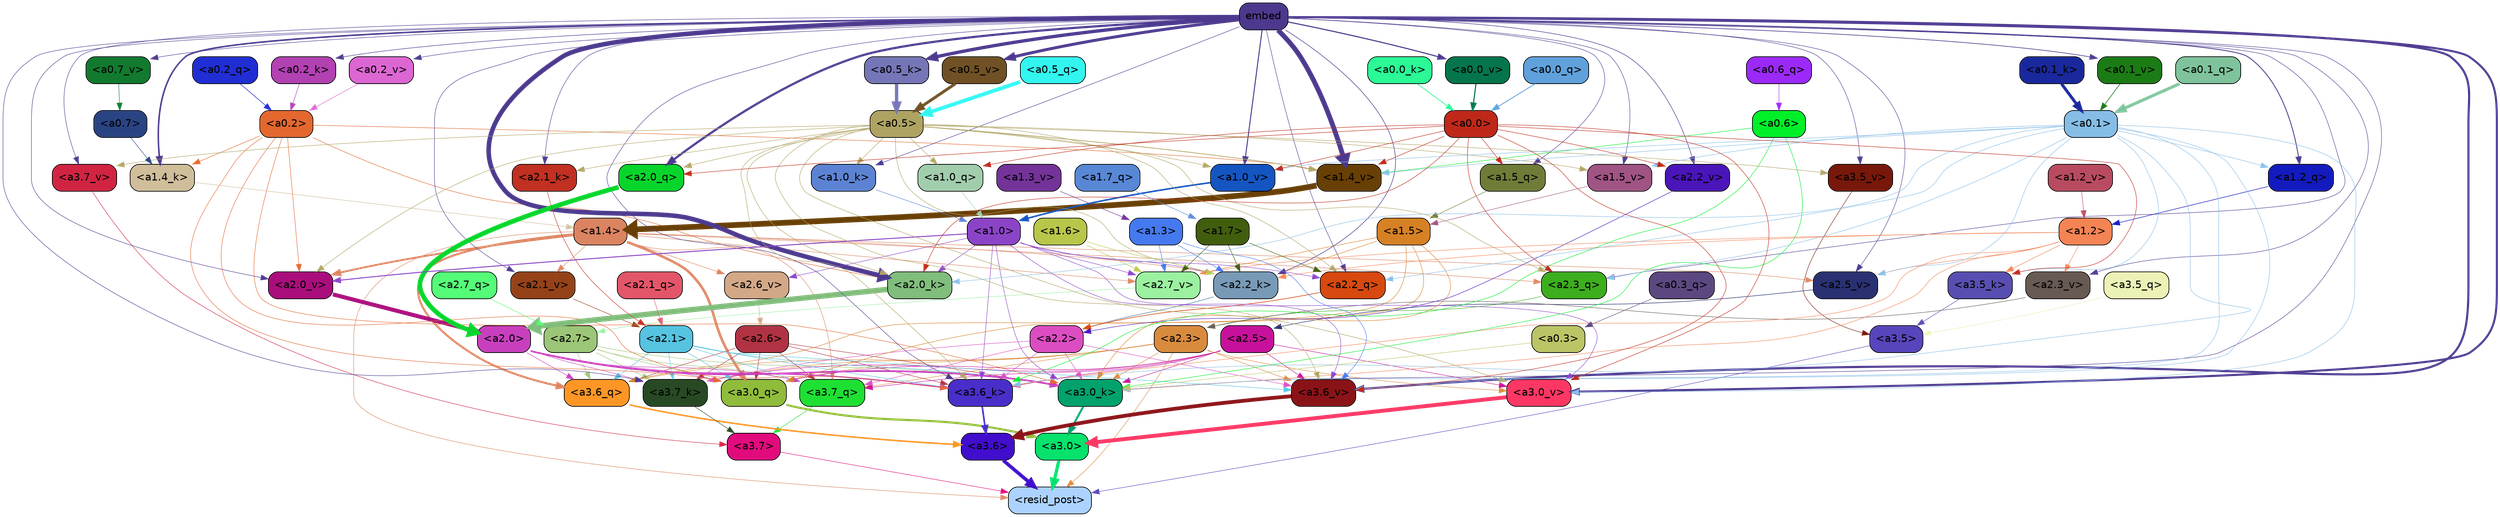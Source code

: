 strict digraph "" {
	graph [bgcolor=transparent,
		layout=dot,
		overlap=false,
		splines=true
	];
	"<a3.7>"	[color=black,
		fillcolor="#e20b7d",
		fontname=Helvetica,
		shape=box,
		style="filled, rounded"];
	"<resid_post>"	[color=black,
		fillcolor="#acd2ff",
		fontname=Helvetica,
		shape=box,
		style="filled, rounded"];
	"<a3.7>" -> "<resid_post>"	[color="#e20b7d",
		penwidth=0.6];
	"<a3.6>"	[color=black,
		fillcolor="#400ecc",
		fontname=Helvetica,
		shape=box,
		style="filled, rounded"];
	"<a3.6>" -> "<resid_post>"	[color="#400ecc",
		penwidth=4.646730065345764];
	"<a3.5>"	[color=black,
		fillcolor="#5745bb",
		fontname=Helvetica,
		shape=box,
		style="filled, rounded"];
	"<a3.5>" -> "<resid_post>"	[color="#5745bb",
		penwidth=0.6];
	"<a3.0>"	[color=black,
		fillcolor="#06e26c",
		fontname=Helvetica,
		shape=box,
		style="filled, rounded"];
	"<a3.0>" -> "<resid_post>"	[color="#06e26c",
		penwidth=4.323132634162903];
	"<a2.3>"	[color=black,
		fillcolor="#d98b3d",
		fontname=Helvetica,
		shape=box,
		style="filled, rounded"];
	"<a2.3>" -> "<resid_post>"	[color="#d98b3d",
		penwidth=0.6];
	"<a3.7_q>"	[color=black,
		fillcolor="#1ee033",
		fontname=Helvetica,
		shape=box,
		style="filled, rounded"];
	"<a2.3>" -> "<a3.7_q>"	[color="#d98b3d",
		penwidth=0.6];
	"<a3.6_q>"	[color=black,
		fillcolor="#fe9626",
		fontname=Helvetica,
		shape=box,
		style="filled, rounded"];
	"<a2.3>" -> "<a3.6_q>"	[color="#d98b3d",
		penwidth=0.6];
	"<a3.0_q>"	[color=black,
		fillcolor="#90bc3b",
		fontname=Helvetica,
		shape=box,
		style="filled, rounded"];
	"<a2.3>" -> "<a3.0_q>"	[color="#d98b3d",
		penwidth=0.6];
	"<a3.7_k>"	[color=black,
		fillcolor="#274923",
		fontname=Helvetica,
		shape=box,
		style="filled, rounded"];
	"<a2.3>" -> "<a3.7_k>"	[color="#d98b3d",
		penwidth=0.6];
	"<a3.0_k>"	[color=black,
		fillcolor="#01a26c",
		fontname=Helvetica,
		shape=box,
		style="filled, rounded"];
	"<a2.3>" -> "<a3.0_k>"	[color="#d98b3d",
		penwidth=0.6];
	"<a3.6_v>"	[color=black,
		fillcolor="#8a1317",
		fontname=Helvetica,
		shape=box,
		style="filled, rounded"];
	"<a2.3>" -> "<a3.6_v>"	[color="#d98b3d",
		penwidth=0.6];
	"<a3.0_v>"	[color=black,
		fillcolor="#fc3764",
		fontname=Helvetica,
		shape=box,
		style="filled, rounded"];
	"<a2.3>" -> "<a3.0_v>"	[color="#d98b3d",
		penwidth=0.6];
	"<a1.4>"	[color=black,
		fillcolor="#db8461",
		fontname=Helvetica,
		shape=box,
		style="filled, rounded"];
	"<a1.4>" -> "<resid_post>"	[color="#db8461",
		penwidth=0.6];
	"<a1.4>" -> "<a3.7_q>"	[color="#db8461",
		penwidth=0.6];
	"<a1.4>" -> "<a3.6_q>"	[color="#db8461",
		penwidth=2.700703263282776];
	"<a1.4>" -> "<a3.0_q>"	[color="#db8461",
		penwidth=3.34255850315094];
	"<a2.3_q>"	[color=black,
		fillcolor="#3dae1e",
		fontname=Helvetica,
		shape=box,
		style="filled, rounded"];
	"<a1.4>" -> "<a2.3_q>"	[color="#db8461",
		penwidth=0.6];
	"<a2.2_k>"	[color=black,
		fillcolor="#789ab7",
		fontname=Helvetica,
		shape=box,
		style="filled, rounded"];
	"<a1.4>" -> "<a2.2_k>"	[color="#db8461",
		penwidth=0.6];
	"<a2.7_v>"	[color=black,
		fillcolor="#9bf1a0",
		fontname=Helvetica,
		shape=box,
		style="filled, rounded"];
	"<a1.4>" -> "<a2.7_v>"	[color="#db8461",
		penwidth=0.6];
	"<a2.6_v>"	[color=black,
		fillcolor="#d3a887",
		fontname=Helvetica,
		shape=box,
		style="filled, rounded"];
	"<a1.4>" -> "<a2.6_v>"	[color="#db8461",
		penwidth=0.6];
	"<a2.5_v>"	[color=black,
		fillcolor="#2a3173",
		fontname=Helvetica,
		shape=box,
		style="filled, rounded"];
	"<a1.4>" -> "<a2.5_v>"	[color="#db8461",
		penwidth=0.6];
	"<a2.1_v>"	[color=black,
		fillcolor="#954219",
		fontname=Helvetica,
		shape=box,
		style="filled, rounded"];
	"<a1.4>" -> "<a2.1_v>"	[color="#db8461",
		penwidth=0.6];
	"<a2.0_v>"	[color=black,
		fillcolor="#aa0e7c",
		fontname=Helvetica,
		shape=box,
		style="filled, rounded"];
	"<a1.4>" -> "<a2.0_v>"	[color="#db8461",
		penwidth=2.387977123260498];
	"<a3.7_q>" -> "<a3.7>"	[color="#1ee033",
		penwidth=0.6];
	"<a3.6_q>" -> "<a3.6>"	[color="#fe9626",
		penwidth=2.03758105635643];
	"<a3.5_q>"	[color=black,
		fillcolor="#ecf1b6",
		fontname=Helvetica,
		shape=box,
		style="filled, rounded"];
	"<a3.5_q>" -> "<a3.5>"	[color="#ecf1b6",
		penwidth=0.6];
	"<a3.0_q>" -> "<a3.0>"	[color="#90bc3b",
		penwidth=2.8638100624084473];
	"<a3.7_k>" -> "<a3.7>"	[color="#274923",
		penwidth=0.6];
	"<a3.6_k>"	[color=black,
		fillcolor="#492eca",
		fontname=Helvetica,
		shape=box,
		style="filled, rounded"];
	"<a3.6_k>" -> "<a3.6>"	[color="#492eca",
		penwidth=2.174198240041733];
	"<a3.5_k>"	[color=black,
		fillcolor="#584eb1",
		fontname=Helvetica,
		shape=box,
		style="filled, rounded"];
	"<a3.5_k>" -> "<a3.5>"	[color="#584eb1",
		penwidth=0.6];
	"<a3.0_k>" -> "<a3.0>"	[color="#01a26c",
		penwidth=2.6274144649505615];
	"<a3.7_v>"	[color=black,
		fillcolor="#d12443",
		fontname=Helvetica,
		shape=box,
		style="filled, rounded"];
	"<a3.7_v>" -> "<a3.7>"	[color="#d12443",
		penwidth=0.6];
	"<a3.6_v>" -> "<a3.6>"	[color="#8a1317",
		penwidth=5.002329230308533];
	"<a3.5_v>"	[color=black,
		fillcolor="#77180b",
		fontname=Helvetica,
		shape=box,
		style="filled, rounded"];
	"<a3.5_v>" -> "<a3.5>"	[color="#77180b",
		penwidth=0.6];
	"<a3.0_v>" -> "<a3.0>"	[color="#fc3764",
		penwidth=5.188832879066467];
	"<a2.7>"	[color=black,
		fillcolor="#9cc677",
		fontname=Helvetica,
		shape=box,
		style="filled, rounded"];
	"<a2.7>" -> "<a3.7_q>"	[color="#9cc677",
		penwidth=0.6];
	"<a2.7>" -> "<a3.6_q>"	[color="#9cc677",
		penwidth=0.6];
	"<a2.7>" -> "<a3.0_q>"	[color="#9cc677",
		penwidth=0.6];
	"<a2.7>" -> "<a3.7_k>"	[color="#9cc677",
		penwidth=0.6];
	"<a2.7>" -> "<a3.0_k>"	[color="#9cc677",
		penwidth=0.6];
	"<a2.6>"	[color=black,
		fillcolor="#b13343",
		fontname=Helvetica,
		shape=box,
		style="filled, rounded"];
	"<a2.6>" -> "<a3.7_q>"	[color="#b13343",
		penwidth=0.6];
	"<a2.6>" -> "<a3.6_q>"	[color="#b13343",
		penwidth=0.6];
	"<a2.6>" -> "<a3.0_q>"	[color="#b13343",
		penwidth=0.6];
	"<a2.6>" -> "<a3.7_k>"	[color="#b13343",
		penwidth=0.6];
	"<a2.6>" -> "<a3.6_k>"	[color="#b13343",
		penwidth=0.6];
	"<a2.6>" -> "<a3.0_k>"	[color="#b13343",
		penwidth=0.6];
	"<a2.5>"	[color=black,
		fillcolor="#c7119b",
		fontname=Helvetica,
		shape=box,
		style="filled, rounded"];
	"<a2.5>" -> "<a3.7_q>"	[color="#c7119b",
		penwidth=0.6];
	"<a2.5>" -> "<a3.0_q>"	[color="#c7119b",
		penwidth=0.6];
	"<a2.5>" -> "<a3.7_k>"	[color="#c7119b",
		penwidth=0.6];
	"<a2.5>" -> "<a3.6_k>"	[color="#c7119b",
		penwidth=0.6];
	"<a2.5>" -> "<a3.0_k>"	[color="#c7119b",
		penwidth=0.6];
	"<a2.5>" -> "<a3.6_v>"	[color="#c7119b",
		penwidth=0.6];
	"<a2.5>" -> "<a3.0_v>"	[color="#c7119b",
		penwidth=0.6];
	"<a2.2>"	[color=black,
		fillcolor="#dc4dc2",
		fontname=Helvetica,
		shape=box,
		style="filled, rounded"];
	"<a2.2>" -> "<a3.7_q>"	[color="#dc4dc2",
		penwidth=0.6];
	"<a2.2>" -> "<a3.7_k>"	[color="#dc4dc2",
		penwidth=0.6];
	"<a2.2>" -> "<a3.6_k>"	[color="#dc4dc2",
		penwidth=0.6];
	"<a2.2>" -> "<a3.0_k>"	[color="#dc4dc2",
		penwidth=0.6];
	"<a2.2>" -> "<a3.6_v>"	[color="#dc4dc2",
		penwidth=0.6];
	"<a2.1>"	[color=black,
		fillcolor="#56c3e1",
		fontname=Helvetica,
		shape=box,
		style="filled, rounded"];
	"<a2.1>" -> "<a3.7_q>"	[color="#56c3e1",
		penwidth=0.6];
	"<a2.1>" -> "<a3.6_q>"	[color="#56c3e1",
		penwidth=0.6];
	"<a2.1>" -> "<a3.0_q>"	[color="#56c3e1",
		penwidth=0.6];
	"<a2.1>" -> "<a3.7_k>"	[color="#56c3e1",
		penwidth=0.6];
	"<a2.1>" -> "<a3.6_k>"	[color="#56c3e1",
		penwidth=0.6];
	"<a2.1>" -> "<a3.0_k>"	[color="#56c3e1",
		penwidth=0.6];
	"<a2.1>" -> "<a3.6_v>"	[color="#56c3e1",
		penwidth=0.6];
	"<a2.0>"	[color=black,
		fillcolor="#c83fbe",
		fontname=Helvetica,
		shape=box,
		style="filled, rounded"];
	"<a2.0>" -> "<a3.7_q>"	[color="#c83fbe",
		penwidth=0.6];
	"<a2.0>" -> "<a3.6_q>"	[color="#c83fbe",
		penwidth=0.6];
	"<a2.0>" -> "<a3.0_q>"	[color="#c83fbe",
		penwidth=0.6];
	"<a2.0>" -> "<a3.7_k>"	[color="#c83fbe",
		penwidth=0.6];
	"<a2.0>" -> "<a3.6_k>"	[color="#c83fbe",
		penwidth=1.6454488784074783];
	"<a2.0>" -> "<a3.0_k>"	[color="#c83fbe",
		penwidth=2.2218968719244003];
	"<a1.5>"	[color=black,
		fillcolor="#d78125",
		fontname=Helvetica,
		shape=box,
		style="filled, rounded"];
	"<a1.5>" -> "<a3.6_q>"	[color="#d78125",
		penwidth=0.6];
	"<a1.5>" -> "<a3.0_q>"	[color="#d78125",
		penwidth=0.6];
	"<a1.5>" -> "<a3.0_k>"	[color="#d78125",
		penwidth=0.6];
	"<a1.5>" -> "<a2.2_k>"	[color="#d78125",
		penwidth=0.6];
	"<a1.5>" -> "<a2.7_v>"	[color="#d78125",
		penwidth=0.6];
	"<a0.2>"	[color=black,
		fillcolor="#e4672e",
		fontname=Helvetica,
		shape=box,
		style="filled, rounded"];
	"<a0.2>" -> "<a3.0_q>"	[color="#e4672e",
		penwidth=0.6];
	"<a0.2>" -> "<a3.6_k>"	[color="#e4672e",
		penwidth=0.6];
	"<a0.2>" -> "<a3.0_k>"	[color="#e4672e",
		penwidth=0.6];
	"<a2.0_k>"	[color=black,
		fillcolor="#81bd7c",
		fontname=Helvetica,
		shape=box,
		style="filled, rounded"];
	"<a0.2>" -> "<a2.0_k>"	[color="#e4672e",
		penwidth=0.6];
	"<a0.2>" -> "<a2.0_v>"	[color="#e4672e",
		penwidth=0.6];
	"<a1.4_k>"	[color=black,
		fillcolor="#d0be9b",
		fontname=Helvetica,
		shape=box,
		style="filled, rounded"];
	"<a0.2>" -> "<a1.4_k>"	[color="#e4672e",
		penwidth=0.6];
	"<a1.4_v>"	[color=black,
		fillcolor="#683f05",
		fontname=Helvetica,
		shape=box,
		style="filled, rounded"];
	"<a0.2>" -> "<a1.4_v>"	[color="#e4672e",
		penwidth=0.6];
	embed	[color=black,
		fillcolor="#4c398e",
		fontname=Helvetica,
		shape=box,
		style="filled, rounded"];
	embed -> "<a3.7_k>"	[color="#4c398e",
		penwidth=0.6];
	embed -> "<a3.6_k>"	[color="#4c398e",
		penwidth=0.6];
	embed -> "<a3.0_k>"	[color="#4c398e",
		penwidth=0.6];
	embed -> "<a3.7_v>"	[color="#4c398e",
		penwidth=0.6];
	embed -> "<a3.6_v>"	[color="#4c398e",
		penwidth=2.8301228284835815];
	embed -> "<a3.5_v>"	[color="#4c398e",
		penwidth=0.6];
	embed -> "<a3.0_v>"	[color="#4c398e",
		penwidth=2.7660785913467407];
	embed -> "<a2.3_q>"	[color="#4c398e",
		penwidth=0.6];
	"<a2.2_q>"	[color=black,
		fillcolor="#d7490e",
		fontname=Helvetica,
		shape=box,
		style="filled, rounded"];
	embed -> "<a2.2_q>"	[color="#4c398e",
		penwidth=0.6];
	"<a2.0_q>"	[color=black,
		fillcolor="#08d52b",
		fontname=Helvetica,
		shape=box,
		style="filled, rounded"];
	embed -> "<a2.0_q>"	[color="#4c398e",
		penwidth=2.918822765350342];
	embed -> "<a2.2_k>"	[color="#4c398e",
		penwidth=0.7099294662475586];
	"<a2.1_k>"	[color=black,
		fillcolor="#c13021",
		fontname=Helvetica,
		shape=box,
		style="filled, rounded"];
	embed -> "<a2.1_k>"	[color="#4c398e",
		penwidth=0.6];
	embed -> "<a2.0_k>"	[color="#4c398e",
		penwidth=6.075345039367676];
	embed -> "<a2.5_v>"	[color="#4c398e",
		penwidth=0.6];
	"<a2.3_v>"	[color=black,
		fillcolor="#665a53",
		fontname=Helvetica,
		shape=box,
		style="filled, rounded"];
	embed -> "<a2.3_v>"	[color="#4c398e",
		penwidth=0.6];
	"<a2.2_v>"	[color=black,
		fillcolor="#4a15b9",
		fontname=Helvetica,
		shape=box,
		style="filled, rounded"];
	embed -> "<a2.2_v>"	[color="#4c398e",
		penwidth=0.6909599304199219];
	embed -> "<a2.1_v>"	[color="#4c398e",
		penwidth=0.6];
	embed -> "<a2.0_v>"	[color="#4c398e",
		penwidth=0.6];
	"<a1.5_q>"	[color=black,
		fillcolor="#6f7c38",
		fontname=Helvetica,
		shape=box,
		style="filled, rounded"];
	embed -> "<a1.5_q>"	[color="#4c398e",
		penwidth=0.6];
	"<a1.2_q>"	[color=black,
		fillcolor="#131bbf",
		fontname=Helvetica,
		shape=box,
		style="filled, rounded"];
	embed -> "<a1.2_q>"	[color="#4c398e",
		penwidth=1.1075286865234375];
	embed -> "<a1.4_k>"	[color="#4c398e",
		penwidth=2.043105125427246];
	"<a1.0_k>"	[color=black,
		fillcolor="#5c83d3",
		fontname=Helvetica,
		shape=box,
		style="filled, rounded"];
	embed -> "<a1.0_k>"	[color="#4c398e",
		penwidth=0.6];
	"<a1.5_v>"	[color=black,
		fillcolor="#a05484",
		fontname=Helvetica,
		shape=box,
		style="filled, rounded"];
	embed -> "<a1.5_v>"	[color="#4c398e",
		penwidth=0.6];
	embed -> "<a1.4_v>"	[color="#4c398e",
		penwidth=6.46385931968689];
	"<a1.0_v>"	[color=black,
		fillcolor="#1455c2",
		fontname=Helvetica,
		shape=box,
		style="filled, rounded"];
	embed -> "<a1.0_v>"	[color="#4c398e",
		penwidth=1.273291826248169];
	"<a0.5_k>"	[color=black,
		fillcolor="#7576b7",
		fontname=Helvetica,
		shape=box,
		style="filled, rounded"];
	embed -> "<a0.5_k>"	[color="#4c398e",
		penwidth=4.426396369934082];
	"<a0.2_k>"	[color=black,
		fillcolor="#b241b2",
		fontname=Helvetica,
		shape=box,
		style="filled, rounded"];
	embed -> "<a0.2_k>"	[color="#4c398e",
		penwidth=0.6546797752380371];
	"<a0.7_v>"	[color=black,
		fillcolor="#117a2e",
		fontname=Helvetica,
		shape=box,
		style="filled, rounded"];
	embed -> "<a0.7_v>"	[color="#4c398e",
		penwidth=0.6];
	"<a0.5_v>"	[color=black,
		fillcolor="#705125",
		fontname=Helvetica,
		shape=box,
		style="filled, rounded"];
	embed -> "<a0.5_v>"	[color="#4c398e",
		penwidth=3.920696496963501];
	"<a0.2_v>"	[color=black,
		fillcolor="#dc67d3",
		fontname=Helvetica,
		shape=box,
		style="filled, rounded"];
	embed -> "<a0.2_v>"	[color="#4c398e",
		penwidth=0.6];
	"<a0.1_v>"	[color=black,
		fillcolor="#1b7b14",
		fontname=Helvetica,
		shape=box,
		style="filled, rounded"];
	embed -> "<a0.1_v>"	[color="#4c398e",
		penwidth=0.8145098686218262];
	"<a0.0_v>"	[color=black,
		fillcolor="#05754c",
		fontname=Helvetica,
		shape=box,
		style="filled, rounded"];
	embed -> "<a0.0_v>"	[color="#4c398e",
		penwidth=1.426530361175537];
	"<a1.2>"	[color=black,
		fillcolor="#f58454",
		fontname=Helvetica,
		shape=box,
		style="filled, rounded"];
	"<a1.2>" -> "<a3.6_k>"	[color="#f58454",
		penwidth=0.6];
	"<a1.2>" -> "<a3.5_k>"	[color="#f58454",
		penwidth=0.6];
	"<a1.2>" -> "<a3.0_k>"	[color="#f58454",
		penwidth=0.6];
	"<a1.2>" -> "<a2.2_k>"	[color="#f58454",
		penwidth=0.6];
	"<a1.2>" -> "<a2.7_v>"	[color="#f58454",
		penwidth=0.6];
	"<a1.2>" -> "<a2.5_v>"	[color="#f58454",
		penwidth=0.6];
	"<a1.2>" -> "<a2.3_v>"	[color="#f58454",
		penwidth=0.6];
	"<a1.0>"	[color=black,
		fillcolor="#8b44c8",
		fontname=Helvetica,
		shape=box,
		style="filled, rounded"];
	"<a1.0>" -> "<a3.6_k>"	[color="#8b44c8",
		penwidth=0.6];
	"<a1.0>" -> "<a3.0_k>"	[color="#8b44c8",
		penwidth=0.6];
	"<a1.0>" -> "<a3.6_v>"	[color="#8b44c8",
		penwidth=0.6];
	"<a1.0>" -> "<a3.0_v>"	[color="#8b44c8",
		penwidth=0.6];
	"<a1.0>" -> "<a2.2_q>"	[color="#8b44c8",
		penwidth=0.6];
	"<a1.0>" -> "<a2.2_k>"	[color="#8b44c8",
		penwidth=0.6];
	"<a1.0>" -> "<a2.0_k>"	[color="#8b44c8",
		penwidth=0.6];
	"<a1.0>" -> "<a2.7_v>"	[color="#8b44c8",
		penwidth=0.6];
	"<a1.0>" -> "<a2.6_v>"	[color="#8b44c8",
		penwidth=0.6];
	"<a1.0>" -> "<a2.0_v>"	[color="#8b44c8",
		penwidth=1.2435333728790283];
	"<a0.6>"	[color=black,
		fillcolor="#00ef28",
		fontname=Helvetica,
		shape=box,
		style="filled, rounded"];
	"<a0.6>" -> "<a3.6_k>"	[color="#00ef28",
		penwidth=0.6];
	"<a0.6>" -> "<a3.0_k>"	[color="#00ef28",
		penwidth=0.6];
	"<a0.6>" -> "<a1.4_v>"	[color="#00ef28",
		penwidth=0.6];
	"<a0.5>"	[color=black,
		fillcolor="#afa362",
		fontname=Helvetica,
		shape=box,
		style="filled, rounded"];
	"<a0.5>" -> "<a3.6_k>"	[color="#afa362",
		penwidth=0.6];
	"<a0.5>" -> "<a3.7_v>"	[color="#afa362",
		penwidth=0.6];
	"<a0.5>" -> "<a3.6_v>"	[color="#afa362",
		penwidth=0.6];
	"<a0.5>" -> "<a3.5_v>"	[color="#afa362",
		penwidth=0.6];
	"<a0.5>" -> "<a3.0_v>"	[color="#afa362",
		penwidth=0.6124261617660522];
	"<a0.5>" -> "<a2.3_q>"	[color="#afa362",
		penwidth=0.6];
	"<a0.5>" -> "<a2.2_q>"	[color="#afa362",
		penwidth=0.6];
	"<a0.5>" -> "<a2.0_q>"	[color="#afa362",
		penwidth=0.6];
	"<a0.5>" -> "<a2.2_k>"	[color="#afa362",
		penwidth=0.6];
	"<a0.5>" -> "<a2.1_k>"	[color="#afa362",
		penwidth=0.6];
	"<a0.5>" -> "<a2.0_k>"	[color="#afa362",
		penwidth=0.6112704277038574];
	"<a0.5>" -> "<a2.0_v>"	[color="#afa362",
		penwidth=0.6];
	"<a1.0_q>"	[color=black,
		fillcolor="#a2cdad",
		fontname=Helvetica,
		shape=box,
		style="filled, rounded"];
	"<a0.5>" -> "<a1.0_q>"	[color="#afa362",
		penwidth=0.6];
	"<a0.5>" -> "<a1.0_k>"	[color="#afa362",
		penwidth=0.6];
	"<a0.5>" -> "<a1.5_v>"	[color="#afa362",
		penwidth=0.6];
	"<a0.5>" -> "<a1.4_v>"	[color="#afa362",
		penwidth=0.9145197868347168];
	"<a0.5>" -> "<a1.0_v>"	[color="#afa362",
		penwidth=0.6];
	"<a0.1>"	[color=black,
		fillcolor="#86bde7",
		fontname=Helvetica,
		shape=box,
		style="filled, rounded"];
	"<a0.1>" -> "<a3.6_k>"	[color="#86bde7",
		penwidth=0.6];
	"<a0.1>" -> "<a3.5_k>"	[color="#86bde7",
		penwidth=0.6];
	"<a0.1>" -> "<a3.0_k>"	[color="#86bde7",
		penwidth=0.6];
	"<a0.1>" -> "<a3.6_v>"	[color="#86bde7",
		penwidth=0.6];
	"<a0.1>" -> "<a3.0_v>"	[color="#86bde7",
		penwidth=0.6];
	"<a0.1>" -> "<a2.3_q>"	[color="#86bde7",
		penwidth=0.6];
	"<a0.1>" -> "<a2.2_q>"	[color="#86bde7",
		penwidth=0.6];
	"<a0.1>" -> "<a2.0_k>"	[color="#86bde7",
		penwidth=0.6];
	"<a0.1>" -> "<a2.5_v>"	[color="#86bde7",
		penwidth=0.6];
	"<a0.1>" -> "<a1.2_q>"	[color="#86bde7",
		penwidth=0.6];
	"<a0.1>" -> "<a1.5_v>"	[color="#86bde7",
		penwidth=0.6];
	"<a0.1>" -> "<a1.4_v>"	[color="#86bde7",
		penwidth=0.6];
	"<a0.1>" -> "<a1.0_v>"	[color="#86bde7",
		penwidth=0.6];
	"<a0.0>"	[color=black,
		fillcolor="#bf2819",
		fontname=Helvetica,
		shape=box,
		style="filled, rounded"];
	"<a0.0>" -> "<a3.5_k>"	[color="#bf2819",
		penwidth=0.6];
	"<a0.0>" -> "<a3.6_v>"	[color="#bf2819",
		penwidth=0.6];
	"<a0.0>" -> "<a3.0_v>"	[color="#bf2819",
		penwidth=0.6];
	"<a0.0>" -> "<a2.3_q>"	[color="#bf2819",
		penwidth=0.6];
	"<a0.0>" -> "<a2.0_q>"	[color="#bf2819",
		penwidth=0.6];
	"<a0.0>" -> "<a2.0_k>"	[color="#bf2819",
		penwidth=0.6];
	"<a0.0>" -> "<a2.2_v>"	[color="#bf2819",
		penwidth=0.6];
	"<a0.0>" -> "<a1.5_q>"	[color="#bf2819",
		penwidth=0.6];
	"<a0.0>" -> "<a1.0_q>"	[color="#bf2819",
		penwidth=0.6];
	"<a0.0>" -> "<a1.4_v>"	[color="#bf2819",
		penwidth=0.6];
	"<a0.0>" -> "<a1.0_v>"	[color="#bf2819",
		penwidth=0.6];
	"<a0.3>"	[color=black,
		fillcolor="#bcc566",
		fontname=Helvetica,
		shape=box,
		style="filled, rounded"];
	"<a0.3>" -> "<a3.0_k>"	[color="#bcc566",
		penwidth=0.6];
	"<a1.3>"	[color=black,
		fillcolor="#4579ef",
		fontname=Helvetica,
		shape=box,
		style="filled, rounded"];
	"<a1.3>" -> "<a3.6_v>"	[color="#4579ef",
		penwidth=0.6];
	"<a1.3>" -> "<a2.2_k>"	[color="#4579ef",
		penwidth=0.6];
	"<a1.3>" -> "<a2.7_v>"	[color="#4579ef",
		penwidth=0.6];
	"<a2.7_q>"	[color=black,
		fillcolor="#55fc78",
		fontname=Helvetica,
		shape=box,
		style="filled, rounded"];
	"<a2.7_q>" -> "<a2.7>"	[color="#55fc78",
		penwidth=0.6];
	"<a2.3_q>" -> "<a2.3>"	[color="#3dae1e",
		penwidth=0.6];
	"<a2.2_q>" -> "<a2.2>"	[color="#d7490e",
		penwidth=0.8114519119262695];
	"<a2.1_q>"	[color=black,
		fillcolor="#e35669",
		fontname=Helvetica,
		shape=box,
		style="filled, rounded"];
	"<a2.1_q>" -> "<a2.1>"	[color="#e35669",
		penwidth=0.6];
	"<a2.0_q>" -> "<a2.0>"	[color="#08d52b",
		penwidth=6.2323237657547];
	"<a2.2_k>" -> "<a2.2>"	[color="#789ab7",
		penwidth=0.9331893920898438];
	"<a2.1_k>" -> "<a2.1>"	[color="#c13021",
		penwidth=0.6];
	"<a2.0_k>" -> "<a2.0>"	[color="#81bd7c",
		penwidth=7.158664226531982];
	"<a2.7_v>" -> "<a2.7>"	[color="#9bf1a0",
		penwidth=0.6];
	"<a2.6_v>" -> "<a2.6>"	[color="#d3a887",
		penwidth=0.6];
	"<a2.5_v>" -> "<a2.5>"	[color="#2a3173",
		penwidth=0.6657319068908691];
	"<a2.3_v>" -> "<a2.3>"	[color="#665a53",
		penwidth=0.6];
	"<a2.2_v>" -> "<a2.2>"	[color="#4a15b9",
		penwidth=0.6];
	"<a2.1_v>" -> "<a2.1>"	[color="#954219",
		penwidth=0.6];
	"<a2.0_v>" -> "<a2.0>"	[color="#aa0e7c",
		penwidth=5.380099236965179];
	"<a1.7>"	[color=black,
		fillcolor="#415d0e",
		fontname=Helvetica,
		shape=box,
		style="filled, rounded"];
	"<a1.7>" -> "<a2.2_q>"	[color="#415d0e",
		penwidth=0.6];
	"<a1.7>" -> "<a2.2_k>"	[color="#415d0e",
		penwidth=0.6];
	"<a1.7>" -> "<a2.7_v>"	[color="#415d0e",
		penwidth=0.6];
	"<a1.6>"	[color=black,
		fillcolor="#b8c749",
		fontname=Helvetica,
		shape=box,
		style="filled, rounded"];
	"<a1.6>" -> "<a2.2_k>"	[color="#b8c749",
		penwidth=0.6];
	"<a1.6>" -> "<a2.7_v>"	[color="#b8c749",
		penwidth=0.6];
	"<a1.7_q>"	[color=black,
		fillcolor="#5887d6",
		fontname=Helvetica,
		shape=box,
		style="filled, rounded"];
	"<a1.7_q>" -> "<a1.7>"	[color="#5887d6",
		penwidth=0.6];
	"<a1.5_q>" -> "<a1.5>"	[color="#6f7c38",
		penwidth=0.6];
	"<a1.2_q>" -> "<a1.2>"	[color="#131bbf",
		penwidth=0.6965713500976562];
	"<a1.0_q>" -> "<a1.0>"	[color="#a2cdad",
		penwidth=0.6];
	"<a1.4_k>" -> "<a1.4>"	[color="#d0be9b",
		penwidth=0.6];
	"<a1.0_k>" -> "<a1.0>"	[color="#5c83d3",
		penwidth=0.6];
	"<a1.5_v>" -> "<a1.5>"	[color="#a05484",
		penwidth=0.6];
	"<a1.4_v>" -> "<a1.4>"	[color="#683f05",
		penwidth=7.649995803833008];
	"<a1.3_v>"	[color=black,
		fillcolor="#733398",
		fontname=Helvetica,
		shape=box,
		style="filled, rounded"];
	"<a1.3_v>" -> "<a1.3>"	[color="#733398",
		penwidth=0.6];
	"<a1.2_v>"	[color=black,
		fillcolor="#b94b60",
		fontname=Helvetica,
		shape=box,
		style="filled, rounded"];
	"<a1.2_v>" -> "<a1.2>"	[color="#b94b60",
		penwidth=0.6];
	"<a1.0_v>" -> "<a1.0>"	[color="#1455c2",
		penwidth=2.050852060317993];
	"<a0.7>"	[color=black,
		fillcolor="#2a4383",
		fontname=Helvetica,
		shape=box,
		style="filled, rounded"];
	"<a0.7>" -> "<a1.4_k>"	[color="#2a4383",
		penwidth=0.6];
	"<a0.6_q>"	[color=black,
		fillcolor="#9b29f7",
		fontname=Helvetica,
		shape=box,
		style="filled, rounded"];
	"<a0.6_q>" -> "<a0.6>"	[color="#9b29f7",
		penwidth=0.6];
	"<a0.5_q>"	[color=black,
		fillcolor="#33f5ef",
		fontname=Helvetica,
		shape=box,
		style="filled, rounded"];
	"<a0.5_q>" -> "<a0.5>"	[color="#33f5ef",
		penwidth=4.9415271282196045];
	"<a0.3_q>"	[color=black,
		fillcolor="#5c4881",
		fontname=Helvetica,
		shape=box,
		style="filled, rounded"];
	"<a0.3_q>" -> "<a0.3>"	[color="#5c4881",
		penwidth=0.6];
	"<a0.2_q>"	[color=black,
		fillcolor="#202ed3",
		fontname=Helvetica,
		shape=box,
		style="filled, rounded"];
	"<a0.2_q>" -> "<a0.2>"	[color="#202ed3",
		penwidth=0.7393593788146973];
	"<a0.1_q>"	[color=black,
		fillcolor="#7ec39b",
		fontname=Helvetica,
		shape=box,
		style="filled, rounded"];
	"<a0.1_q>" -> "<a0.1>"	[color="#7ec39b",
		penwidth=4.0437469482421875];
	"<a0.0_q>"	[color=black,
		fillcolor="#60a1dc",
		fontname=Helvetica,
		shape=box,
		style="filled, rounded"];
	"<a0.0_q>" -> "<a0.0>"	[color="#60a1dc",
		penwidth=1.0526800155639648];
	"<a0.5_k>" -> "<a0.5>"	[color="#7576b7",
		penwidth=4.382697105407715];
	"<a0.2_k>" -> "<a0.2>"	[color="#b241b2",
		penwidth=0.6394491195678711];
	"<a0.1_k>"	[color=black,
		fillcolor="#19289d",
		fontname=Helvetica,
		shape=box,
		style="filled, rounded"];
	"<a0.1_k>" -> "<a0.1>"	[color="#19289d",
		penwidth=3.9428932666778564];
	"<a0.0_k>"	[color=black,
		fillcolor="#2af995",
		fontname=Helvetica,
		shape=box,
		style="filled, rounded"];
	"<a0.0_k>" -> "<a0.0>"	[color="#2af995",
		penwidth=0.9280776977539062];
	"<a0.7_v>" -> "<a0.7>"	[color="#117a2e",
		penwidth=0.6];
	"<a0.5_v>" -> "<a0.5>"	[color="#705125",
		penwidth=3.8846328258514404];
	"<a0.2_v>" -> "<a0.2>"	[color="#dc67d3",
		penwidth=0.6];
	"<a0.1_v>" -> "<a0.1>"	[color="#1b7b14",
		penwidth=0.8284716606140137];
	"<a0.0_v>" -> "<a0.0>"	[color="#05754c",
		penwidth=1.44976806640625];
}
